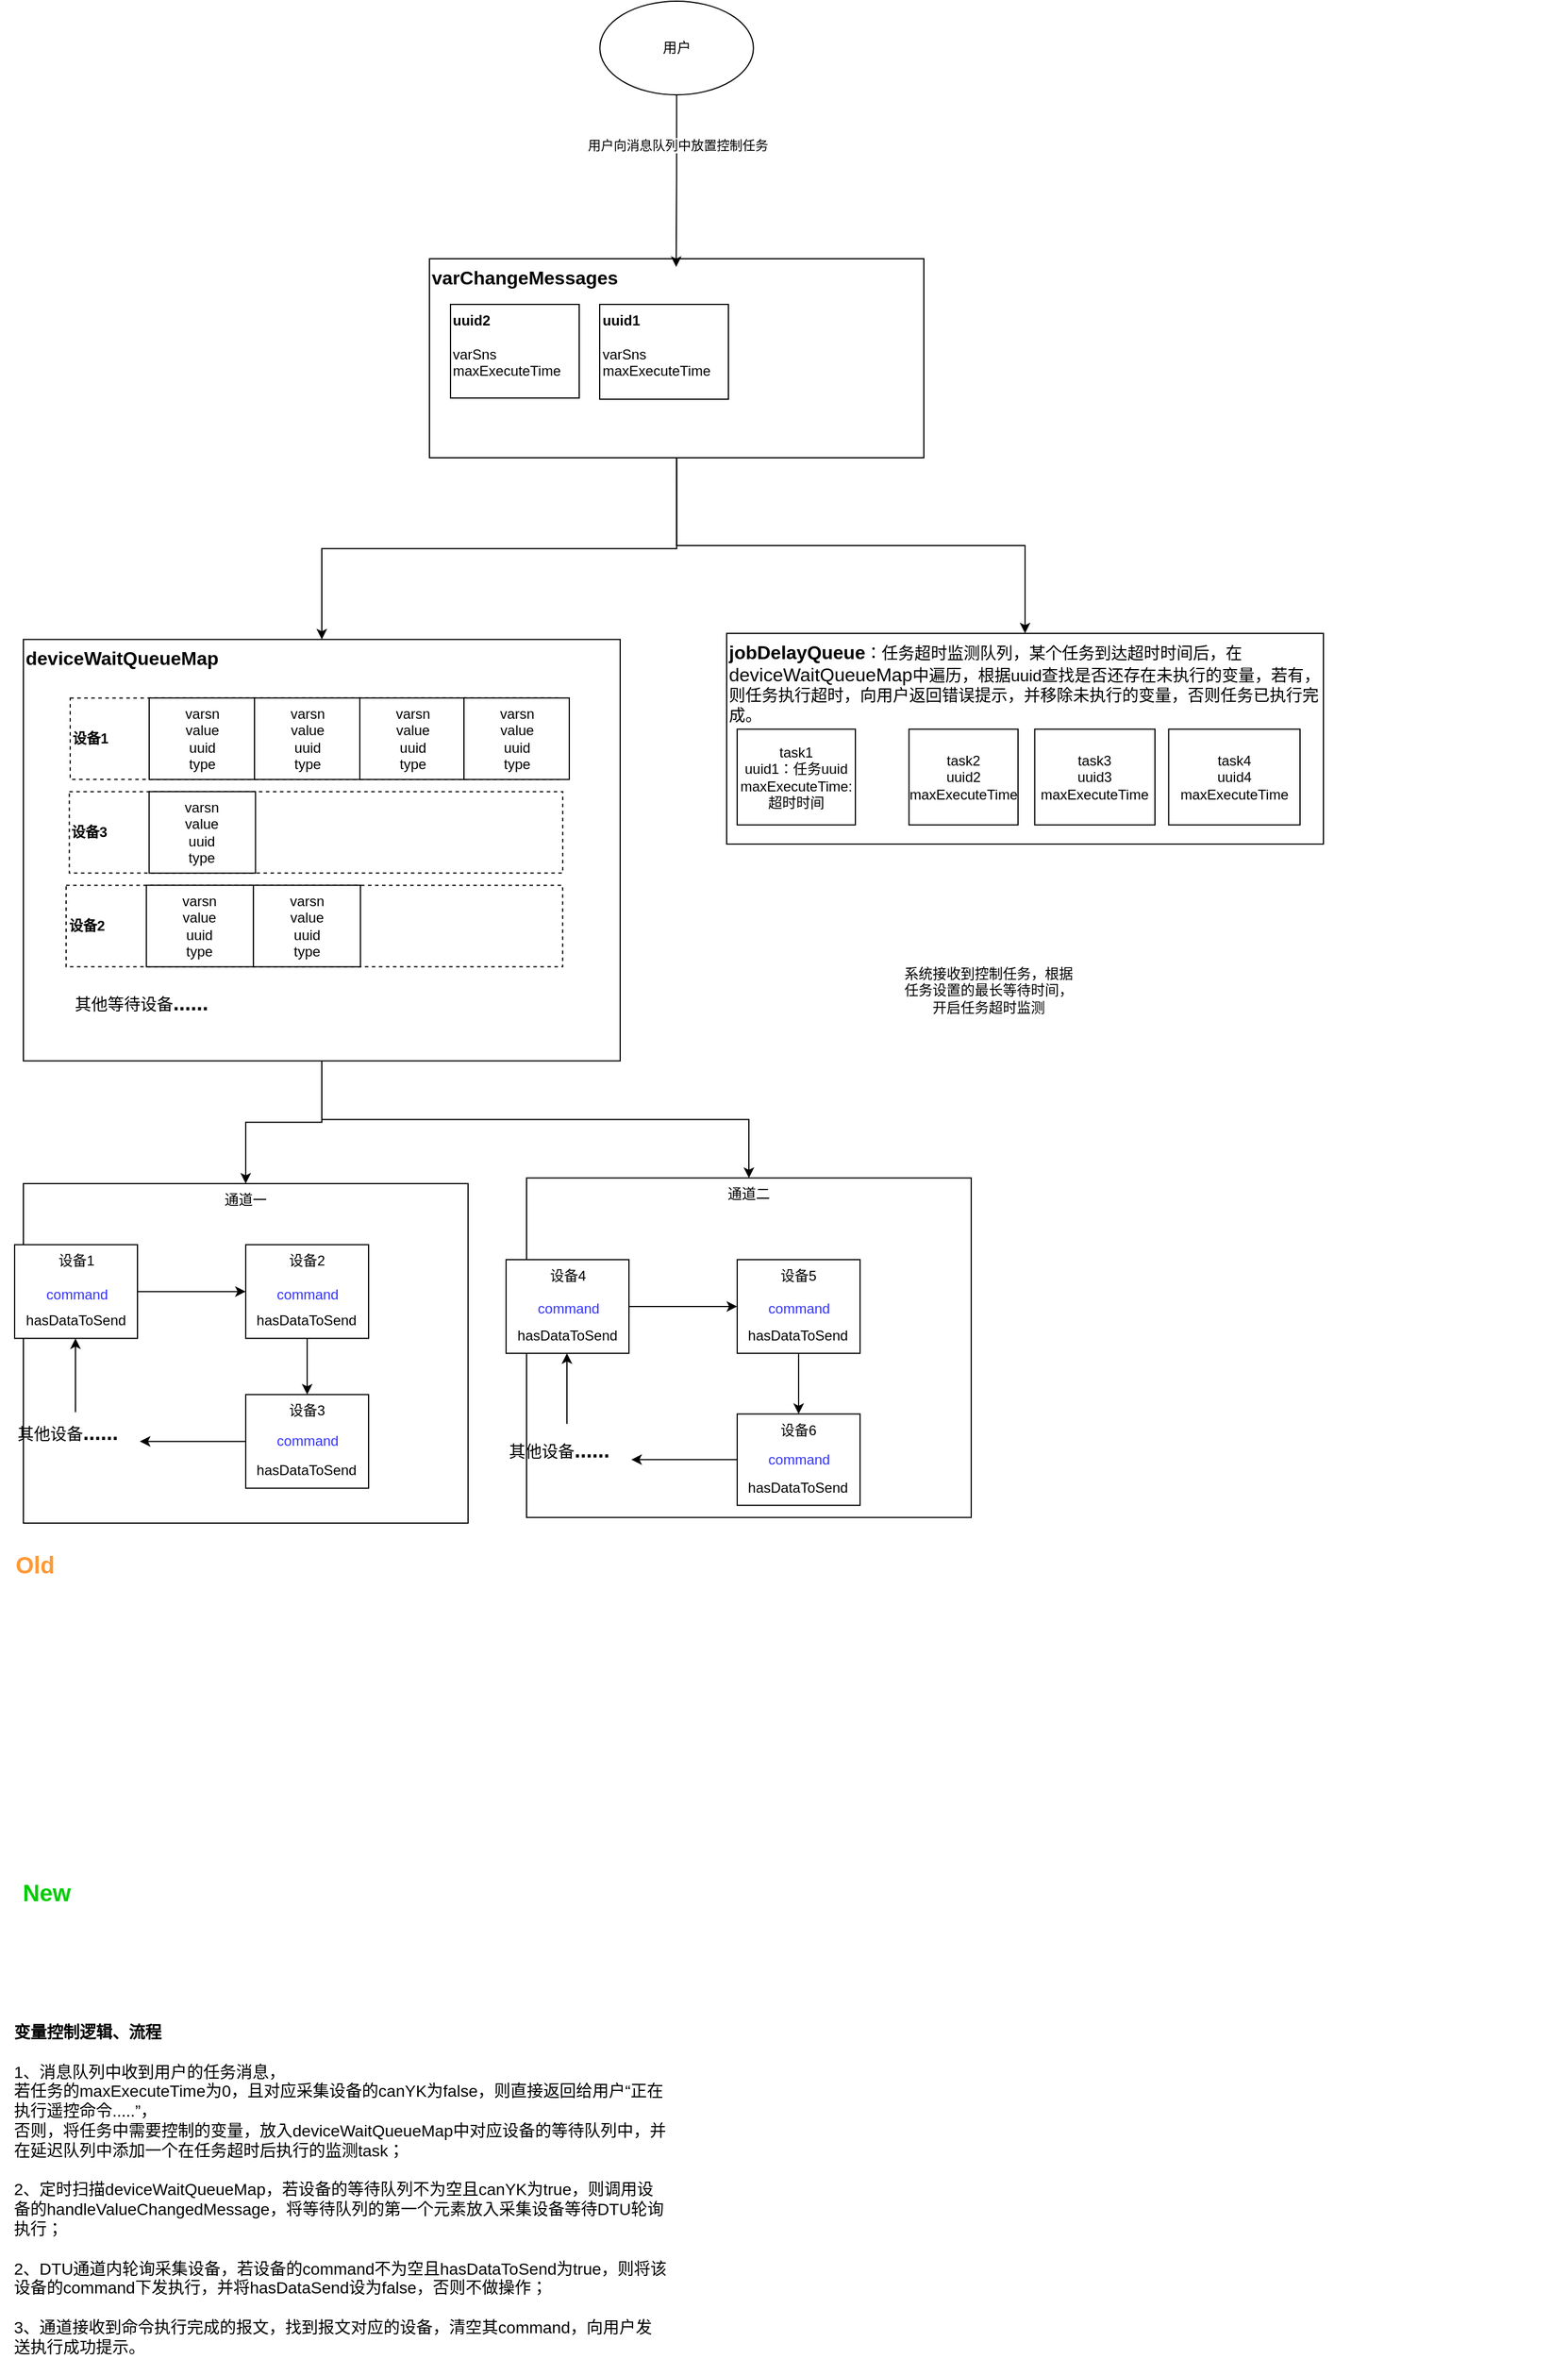 <mxfile version="21.6.6" type="github">
  <diagram name="第 1 页" id="vb60F82lbMc9g9bm6j9_">
    <mxGraphModel dx="1434" dy="3126" grid="1" gridSize="10" guides="1" tooltips="1" connect="1" arrows="1" fold="1" page="1" pageScale="1" pageWidth="827" pageHeight="1169" math="0" shadow="0">
      <root>
        <mxCell id="0" />
        <mxCell id="1" parent="0" />
        <mxCell id="jxshLm3MOeYJrLO8u9Th-48" value="" style="group" vertex="1" connectable="0" parent="1">
          <mxGeometry x="198.75" y="-2250" width="1160" height="1410" as="geometry" />
        </mxCell>
        <mxCell id="jxshLm3MOeYJrLO8u9Th-95" value="" style="group" vertex="1" connectable="0" parent="jxshLm3MOeYJrLO8u9Th-48">
          <mxGeometry x="16.75" y="-10" width="1054.5" height="1410" as="geometry" />
        </mxCell>
        <mxCell id="jxshLm3MOeYJrLO8u9Th-103" value="" style="group" vertex="1" connectable="0" parent="jxshLm3MOeYJrLO8u9Th-95">
          <mxGeometry x="-145.5" y="575.2" width="1100" height="310" as="geometry" />
        </mxCell>
        <mxCell id="jxshLm3MOeYJrLO8u9Th-11" value="&lt;b&gt;&lt;font style=&quot;font-size: 16px;&quot;&gt;deviceWaitQueueMap&lt;/font&gt;&lt;/b&gt;" style="rounded=0;whiteSpace=wrap;html=1;align=left;verticalAlign=top;" vertex="1" parent="jxshLm3MOeYJrLO8u9Th-103">
          <mxGeometry x="-30" y="-50" width="510" height="360" as="geometry" />
        </mxCell>
        <mxCell id="jxshLm3MOeYJrLO8u9Th-94" value="&lt;h1 style=&quot;&quot;&gt;&lt;span style=&quot;font-size: 14px; font-weight: 400;&quot;&gt;其他等待设备&lt;/span&gt;&lt;font style=&quot;font-size: 18px;&quot;&gt;......&lt;/font&gt;&lt;/h1&gt;" style="text;html=1;strokeColor=none;fillColor=none;spacing=5;spacingTop=-20;whiteSpace=wrap;overflow=hidden;rounded=0;verticalAlign=middle;" vertex="1" parent="jxshLm3MOeYJrLO8u9Th-103">
          <mxGeometry x="9.25" y="240" width="433.5" height="58.0" as="geometry" />
        </mxCell>
        <mxCell id="jxshLm3MOeYJrLO8u9Th-70" value="" style="group" vertex="1" connectable="0" parent="jxshLm3MOeYJrLO8u9Th-103">
          <mxGeometry x="10" y="-2.132e-14" width="426.5" height="69.6" as="geometry" />
        </mxCell>
        <mxCell id="jxshLm3MOeYJrLO8u9Th-12" value="&lt;div style=&quot;&quot;&gt;&lt;span style=&quot;background-color: initial;&quot;&gt;&lt;b&gt;设备1&lt;/b&gt;&lt;/span&gt;&lt;/div&gt;" style="rounded=0;whiteSpace=wrap;html=1;verticalAlign=middle;dashed=1;align=left;" vertex="1" parent="jxshLm3MOeYJrLO8u9Th-70">
          <mxGeometry width="417.5" height="69.6" as="geometry" />
        </mxCell>
        <mxCell id="jxshLm3MOeYJrLO8u9Th-17" value="varsn&lt;br&gt;value&lt;br&gt;uuid&lt;br&gt;type" style="rounded=0;whiteSpace=wrap;html=1;" vertex="1" parent="jxshLm3MOeYJrLO8u9Th-70">
          <mxGeometry x="67.5" width="90" height="69.6" as="geometry" />
        </mxCell>
        <mxCell id="jxshLm3MOeYJrLO8u9Th-67" value="varsn&lt;br&gt;value&lt;br&gt;uuid&lt;br&gt;type" style="rounded=0;whiteSpace=wrap;html=1;" vertex="1" parent="jxshLm3MOeYJrLO8u9Th-70">
          <mxGeometry x="247.5" width="90" height="69.6" as="geometry" />
        </mxCell>
        <mxCell id="jxshLm3MOeYJrLO8u9Th-66" value="varsn&lt;br&gt;value&lt;br&gt;uuid&lt;br&gt;type" style="rounded=0;whiteSpace=wrap;html=1;" vertex="1" parent="jxshLm3MOeYJrLO8u9Th-70">
          <mxGeometry x="336.5" width="90" height="69.6" as="geometry" />
        </mxCell>
        <mxCell id="jxshLm3MOeYJrLO8u9Th-65" value="varsn&lt;br&gt;value&lt;br&gt;uuid&lt;br&gt;type" style="rounded=0;whiteSpace=wrap;html=1;" vertex="1" parent="jxshLm3MOeYJrLO8u9Th-70">
          <mxGeometry x="157.5" width="90" height="69.6" as="geometry" />
        </mxCell>
        <mxCell id="jxshLm3MOeYJrLO8u9Th-79" value="" style="group" vertex="1" connectable="0" parent="jxshLm3MOeYJrLO8u9Th-103">
          <mxGeometry x="9.25" y="80" width="430.75" height="69.6" as="geometry" />
        </mxCell>
        <mxCell id="jxshLm3MOeYJrLO8u9Th-80" value="" style="group" vertex="1" connectable="0" parent="jxshLm3MOeYJrLO8u9Th-79">
          <mxGeometry width="430.75" height="69.6" as="geometry" />
        </mxCell>
        <mxCell id="jxshLm3MOeYJrLO8u9Th-81" value="&lt;div style=&quot;&quot;&gt;&lt;span style=&quot;background-color: initial;&quot;&gt;&lt;b&gt;设备3&lt;/b&gt;&lt;/span&gt;&lt;/div&gt;" style="rounded=0;whiteSpace=wrap;html=1;verticalAlign=middle;dashed=1;align=left;" vertex="1" parent="jxshLm3MOeYJrLO8u9Th-80">
          <mxGeometry width="421.66" height="69.6" as="geometry" />
        </mxCell>
        <mxCell id="jxshLm3MOeYJrLO8u9Th-82" value="varsn&lt;br&gt;value&lt;br&gt;uuid&lt;br&gt;type" style="rounded=0;whiteSpace=wrap;html=1;" vertex="1" parent="jxshLm3MOeYJrLO8u9Th-80">
          <mxGeometry x="68.173" width="90.897" height="69.6" as="geometry" />
        </mxCell>
        <mxCell id="jxshLm3MOeYJrLO8u9Th-72" value="" style="group" vertex="1" connectable="0" parent="jxshLm3MOeYJrLO8u9Th-103">
          <mxGeometry x="6.5" y="160" width="433.5" height="69.6" as="geometry" />
        </mxCell>
        <mxCell id="jxshLm3MOeYJrLO8u9Th-73" value="" style="group" vertex="1" connectable="0" parent="jxshLm3MOeYJrLO8u9Th-72">
          <mxGeometry width="433.5" height="69.6" as="geometry" />
        </mxCell>
        <mxCell id="jxshLm3MOeYJrLO8u9Th-74" value="&lt;div style=&quot;&quot;&gt;&lt;span style=&quot;background-color: initial;&quot;&gt;&lt;b&gt;设备2&lt;/b&gt;&lt;/span&gt;&lt;/div&gt;" style="rounded=0;whiteSpace=wrap;html=1;verticalAlign=middle;dashed=1;align=left;" vertex="1" parent="jxshLm3MOeYJrLO8u9Th-73">
          <mxGeometry width="424.352" height="69.6" as="geometry" />
        </mxCell>
        <mxCell id="jxshLm3MOeYJrLO8u9Th-75" value="varsn&lt;br&gt;value&lt;br&gt;uuid&lt;br&gt;type" style="rounded=0;whiteSpace=wrap;html=1;" vertex="1" parent="jxshLm3MOeYJrLO8u9Th-73">
          <mxGeometry x="68.608" width="91.477" height="69.6" as="geometry" />
        </mxCell>
        <mxCell id="jxshLm3MOeYJrLO8u9Th-78" value="varsn&lt;br&gt;value&lt;br&gt;uuid&lt;br&gt;type" style="rounded=0;whiteSpace=wrap;html=1;" vertex="1" parent="jxshLm3MOeYJrLO8u9Th-73">
          <mxGeometry x="160.085" width="91.477" height="69.6" as="geometry" />
        </mxCell>
        <mxCell id="aZvtLxzP1V7c9dnlBgdm-59" value="" style="group" parent="jxshLm3MOeYJrLO8u9Th-95" vertex="1" connectable="0">
          <mxGeometry x="425.5" y="520" width="510" height="180" as="geometry" />
        </mxCell>
        <mxCell id="aZvtLxzP1V7c9dnlBgdm-54" value="&lt;font style=&quot;&quot;&gt;&lt;b style=&quot;&quot;&gt;&lt;font style=&quot;font-size: 16px;&quot;&gt;jobDelayQueue&lt;/font&gt;&lt;/b&gt;&lt;span style=&quot;font-size: 14px;&quot;&gt;：任务超时监测队列，某个任务到达超时时间后，在&lt;/span&gt;&lt;span style=&quot;border-color: var(--border-color);&quot;&gt;&lt;font style=&quot;border-color: var(--border-color); font-size: 16px;&quot;&gt;deviceWaitQueueMap&lt;/font&gt;&lt;/span&gt;&lt;span style=&quot;font-size: 14px; border-color: var(--border-color);&quot;&gt;中遍历，根据uuid查找是否还存在未执行的变量，若有&lt;/span&gt;&lt;span style=&quot;font-size: 14px;&quot;&gt;，则任务执行超时，向用户返回错误提示，并移除未执行的变量，否则任务已执行完成。&lt;/span&gt;&lt;/font&gt;" style="rounded=0;whiteSpace=wrap;html=1;align=left;verticalAlign=top;" parent="aZvtLxzP1V7c9dnlBgdm-59" vertex="1">
          <mxGeometry width="510" height="180" as="geometry" />
        </mxCell>
        <mxCell id="aZvtLxzP1V7c9dnlBgdm-55" value="task1&lt;br&gt;uuid1：任务uuid&lt;br&gt;maxExecuteTime:超时时间" style="rounded=0;whiteSpace=wrap;html=1;align=center;" parent="aZvtLxzP1V7c9dnlBgdm-59" vertex="1">
          <mxGeometry x="8.97" y="81.82" width="101.03" height="81.82" as="geometry" />
        </mxCell>
        <mxCell id="aZvtLxzP1V7c9dnlBgdm-56" value="task4&lt;br&gt;uuid4&lt;br&gt;maxExecuteTime" style="rounded=0;whiteSpace=wrap;html=1;" parent="aZvtLxzP1V7c9dnlBgdm-59" vertex="1">
          <mxGeometry x="377.73" y="81.82" width="112.27" height="81.82" as="geometry" />
        </mxCell>
        <mxCell id="aZvtLxzP1V7c9dnlBgdm-57" value="task2&lt;br&gt;uuid2&lt;br style=&quot;border-color: var(--border-color);&quot;&gt;maxExecuteTime" style="rounded=0;whiteSpace=wrap;html=1;" parent="aZvtLxzP1V7c9dnlBgdm-59" vertex="1">
          <mxGeometry x="155.82" y="81.82" width="93.18" height="81.82" as="geometry" />
        </mxCell>
        <mxCell id="aZvtLxzP1V7c9dnlBgdm-58" value="task3&lt;br&gt;uuid3&lt;br style=&quot;border-color: var(--border-color);&quot;&gt;maxExecuteTime" style="rounded=0;whiteSpace=wrap;html=1;" parent="aZvtLxzP1V7c9dnlBgdm-59" vertex="1">
          <mxGeometry x="263.27" y="81.82" width="102.73" height="81.82" as="geometry" />
        </mxCell>
        <mxCell id="jxshLm3MOeYJrLO8u9Th-4" value="用户" style="ellipse;whiteSpace=wrap;html=1;" vertex="1" parent="jxshLm3MOeYJrLO8u9Th-95">
          <mxGeometry x="317.13" y="-20" width="131.25" height="80" as="geometry" />
        </mxCell>
        <mxCell id="jxshLm3MOeYJrLO8u9Th-10" style="edgeStyle=orthogonalEdgeStyle;rounded=0;orthogonalLoop=1;jettySize=auto;html=1;entryX=0.5;entryY=0;entryDx=0;entryDy=0;" edge="1" parent="jxshLm3MOeYJrLO8u9Th-95" source="jxshLm3MOeYJrLO8u9Th-1" target="aZvtLxzP1V7c9dnlBgdm-54">
          <mxGeometry relative="1" as="geometry">
            <mxPoint x="489.5" y="330" as="targetPoint" />
          </mxGeometry>
        </mxCell>
        <mxCell id="jxshLm3MOeYJrLO8u9Th-102" value="系统接收到控制任务，根据任务设置的最长等待时间，开启任务超时监测" style="text;html=1;strokeColor=none;fillColor=none;align=center;verticalAlign=middle;whiteSpace=wrap;rounded=0;" vertex="1" parent="jxshLm3MOeYJrLO8u9Th-95">
          <mxGeometry x="574.5" y="780" width="150" height="90" as="geometry" />
        </mxCell>
        <mxCell id="jxshLm3MOeYJrLO8u9Th-40" value="&lt;h1 style=&quot;&quot;&gt;&lt;span style=&quot;font-size: 14px; font-weight: 400;&quot;&gt;其他消息&lt;/span&gt;&lt;font style=&quot;font-size: 18px;&quot;&gt;......&lt;/font&gt;&lt;/h1&gt;" style="text;html=1;strokeColor=none;fillColor=none;spacing=5;spacingTop=-20;whiteSpace=wrap;overflow=hidden;rounded=0;verticalAlign=middle;" vertex="1" parent="jxshLm3MOeYJrLO8u9Th-95">
          <mxGeometry x="371.383" y="240" width="106.986" height="50" as="geometry" />
        </mxCell>
        <mxCell id="jxshLm3MOeYJrLO8u9Th-43" value="" style="group" vertex="1" connectable="0" parent="jxshLm3MOeYJrLO8u9Th-95">
          <mxGeometry x="174.5" y="180" width="422.5" height="170" as="geometry" />
        </mxCell>
        <mxCell id="jxshLm3MOeYJrLO8u9Th-107" value="" style="group" vertex="1" connectable="0" parent="jxshLm3MOeYJrLO8u9Th-43">
          <mxGeometry width="422.5" height="170" as="geometry" />
        </mxCell>
        <mxCell id="jxshLm3MOeYJrLO8u9Th-1" value="&lt;b&gt;&lt;font style=&quot;font-size: 16px;&quot;&gt;varChangeMessages&lt;/font&gt;&lt;/b&gt;" style="rounded=0;whiteSpace=wrap;html=1;align=left;verticalAlign=top;" vertex="1" parent="jxshLm3MOeYJrLO8u9Th-107">
          <mxGeometry x="-2.99" y="20" width="422.5" height="170" as="geometry" />
        </mxCell>
        <mxCell id="aZvtLxzP1V7c9dnlBgdm-35" value="&lt;b&gt;uuid1&lt;/b&gt;&lt;br&gt;&lt;br&gt;varSns&lt;br&gt;maxExecuteTime" style="text;html=1;strokeColor=default;fillColor=none;align=left;verticalAlign=top;whiteSpace=wrap;rounded=0;" parent="jxshLm3MOeYJrLO8u9Th-107" vertex="1">
          <mxGeometry x="142.5" y="59" width="110" height="81" as="geometry" />
        </mxCell>
        <mxCell id="aZvtLxzP1V7c9dnlBgdm-37" value="&lt;b&gt;uuid2&lt;/b&gt;&lt;br&gt;&lt;br&gt;varSns&lt;br&gt;maxExecuteTime" style="text;html=1;strokeColor=default;fillColor=none;align=left;verticalAlign=top;whiteSpace=wrap;rounded=0;" parent="jxshLm3MOeYJrLO8u9Th-107" vertex="1">
          <mxGeometry x="15" y="59" width="110" height="80" as="geometry" />
        </mxCell>
        <mxCell id="jxshLm3MOeYJrLO8u9Th-112" style="edgeStyle=orthogonalEdgeStyle;rounded=0;orthogonalLoop=1;jettySize=auto;html=1;exitX=0.5;exitY=1;exitDx=0;exitDy=0;entryX=0.5;entryY=0;entryDx=0;entryDy=0;" edge="1" parent="jxshLm3MOeYJrLO8u9Th-95" source="jxshLm3MOeYJrLO8u9Th-1" target="jxshLm3MOeYJrLO8u9Th-11">
          <mxGeometry relative="1" as="geometry" />
        </mxCell>
        <mxCell id="jxshLm3MOeYJrLO8u9Th-42" style="edgeStyle=orthogonalEdgeStyle;rounded=0;orthogonalLoop=1;jettySize=auto;html=1;entryX=0.499;entryY=0.041;entryDx=0;entryDy=0;entryPerimeter=0;" edge="1" parent="jxshLm3MOeYJrLO8u9Th-95" source="jxshLm3MOeYJrLO8u9Th-4" target="jxshLm3MOeYJrLO8u9Th-1">
          <mxGeometry relative="1" as="geometry" />
        </mxCell>
        <mxCell id="jxshLm3MOeYJrLO8u9Th-109" value="用户向消息队列中放置控制任务" style="edgeLabel;html=1;align=center;verticalAlign=middle;resizable=0;points=[];" vertex="1" connectable="0" parent="jxshLm3MOeYJrLO8u9Th-42">
          <mxGeometry x="-0.418" relative="1" as="geometry">
            <mxPoint as="offset" />
          </mxGeometry>
        </mxCell>
        <mxCell id="aZvtLxzP1V7c9dnlBgdm-1" value="通道一" style="rounded=0;whiteSpace=wrap;html=1;verticalAlign=top;" parent="jxshLm3MOeYJrLO8u9Th-95" vertex="1">
          <mxGeometry x="-175.5" y="990" width="380" height="290" as="geometry" />
        </mxCell>
        <mxCell id="jxshLm3MOeYJrLO8u9Th-115" style="edgeStyle=orthogonalEdgeStyle;rounded=0;orthogonalLoop=1;jettySize=auto;html=1;" edge="1" parent="jxshLm3MOeYJrLO8u9Th-95" source="jxshLm3MOeYJrLO8u9Th-11" target="aZvtLxzP1V7c9dnlBgdm-1">
          <mxGeometry relative="1" as="geometry" />
        </mxCell>
        <mxCell id="jxshLm3MOeYJrLO8u9Th-104" value="" style="group" vertex="1" connectable="0" parent="1">
          <mxGeometry x="100" y="-820" width="980" height="470" as="geometry" />
        </mxCell>
        <mxCell id="NzLtEGVgidF3bGFGC7xt-2" value="" style="group" parent="jxshLm3MOeYJrLO8u9Th-104" vertex="1" connectable="0">
          <mxGeometry x="-67.5" y="-397.8" width="492.5" height="208" as="geometry" />
        </mxCell>
        <mxCell id="aZvtLxzP1V7c9dnlBgdm-68" value="" style="group" parent="NzLtEGVgidF3bGFGC7xt-2" vertex="1" connectable="0">
          <mxGeometry width="105" height="80" as="geometry" />
        </mxCell>
        <mxCell id="aZvtLxzP1V7c9dnlBgdm-69" value="设备1" style="rounded=0;whiteSpace=wrap;html=1;verticalAlign=top;" parent="aZvtLxzP1V7c9dnlBgdm-68" vertex="1">
          <mxGeometry width="105" height="80" as="geometry" />
        </mxCell>
        <mxCell id="aZvtLxzP1V7c9dnlBgdm-70" value="&lt;font color=&quot;#3333ff&quot;&gt;command&lt;/font&gt;" style="text;html=1;strokeColor=none;fillColor=none;align=center;verticalAlign=middle;whiteSpace=wrap;rounded=0;" parent="aZvtLxzP1V7c9dnlBgdm-68" vertex="1">
          <mxGeometry x="23" y="30" width="60" height="25" as="geometry" />
        </mxCell>
        <mxCell id="aZvtLxzP1V7c9dnlBgdm-71" value="&lt;div style=&quot;&quot;&gt;&lt;pre style=&quot;&quot;&gt;&lt;font face=&quot;Helvetica&quot; style=&quot;font-size: 12px;&quot;&gt;hasDataToSend&lt;/font&gt;&lt;/pre&gt;&lt;/div&gt;" style="text;html=1;strokeColor=none;fillColor=none;align=center;verticalAlign=middle;whiteSpace=wrap;rounded=0;" parent="aZvtLxzP1V7c9dnlBgdm-68" vertex="1">
          <mxGeometry x="2" y="50" width="100" height="30" as="geometry" />
        </mxCell>
        <mxCell id="aZvtLxzP1V7c9dnlBgdm-89" style="edgeStyle=orthogonalEdgeStyle;rounded=0;orthogonalLoop=1;jettySize=auto;html=1;entryX=0.5;entryY=1;entryDx=0;entryDy=0;" parent="NzLtEGVgidF3bGFGC7xt-2" source="aZvtLxzP1V7c9dnlBgdm-79" target="aZvtLxzP1V7c9dnlBgdm-71" edge="1">
          <mxGeometry relative="1" as="geometry" />
        </mxCell>
        <mxCell id="aZvtLxzP1V7c9dnlBgdm-79" value="&lt;h1 style=&quot;&quot;&gt;&lt;span style=&quot;font-size: 14px; font-weight: 400;&quot;&gt;其他设备&lt;/span&gt;&lt;font style=&quot;font-size: 18px;&quot;&gt;......&lt;/font&gt;&lt;/h1&gt;" style="text;html=1;strokeColor=none;fillColor=none;spacing=5;spacingTop=-20;whiteSpace=wrap;overflow=hidden;rounded=0;verticalAlign=middle;" parent="NzLtEGVgidF3bGFGC7xt-2" vertex="1">
          <mxGeometry x="-3" y="143" width="110" height="50" as="geometry" />
        </mxCell>
        <mxCell id="aZvtLxzP1V7c9dnlBgdm-91" value="" style="group" parent="NzLtEGVgidF3bGFGC7xt-2" vertex="1" connectable="0">
          <mxGeometry x="197.5" width="105" height="80" as="geometry" />
        </mxCell>
        <mxCell id="aZvtLxzP1V7c9dnlBgdm-92" value="设备2" style="rounded=0;whiteSpace=wrap;html=1;verticalAlign=top;" parent="aZvtLxzP1V7c9dnlBgdm-91" vertex="1">
          <mxGeometry width="105" height="80" as="geometry" />
        </mxCell>
        <mxCell id="aZvtLxzP1V7c9dnlBgdm-93" value="&lt;font color=&quot;#3333ff&quot;&gt;command&lt;/font&gt;" style="text;html=1;strokeColor=none;fillColor=none;align=center;verticalAlign=middle;whiteSpace=wrap;rounded=0;" parent="aZvtLxzP1V7c9dnlBgdm-91" vertex="1">
          <mxGeometry x="23" y="30" width="60" height="25" as="geometry" />
        </mxCell>
        <mxCell id="aZvtLxzP1V7c9dnlBgdm-94" value="&lt;div style=&quot;&quot;&gt;&lt;pre style=&quot;&quot;&gt;&lt;font face=&quot;Helvetica&quot; style=&quot;font-size: 12px;&quot;&gt;hasDataToSend&lt;/font&gt;&lt;/pre&gt;&lt;/div&gt;" style="text;html=1;strokeColor=none;fillColor=none;align=center;verticalAlign=middle;whiteSpace=wrap;rounded=0;" parent="aZvtLxzP1V7c9dnlBgdm-91" vertex="1">
          <mxGeometry x="2" y="50" width="100" height="30" as="geometry" />
        </mxCell>
        <mxCell id="aZvtLxzP1V7c9dnlBgdm-95" style="edgeStyle=orthogonalEdgeStyle;rounded=0;orthogonalLoop=1;jettySize=auto;html=1;entryX=0;entryY=0.5;entryDx=0;entryDy=0;" parent="NzLtEGVgidF3bGFGC7xt-2" source="aZvtLxzP1V7c9dnlBgdm-69" target="aZvtLxzP1V7c9dnlBgdm-92" edge="1">
          <mxGeometry relative="1" as="geometry" />
        </mxCell>
        <mxCell id="aZvtLxzP1V7c9dnlBgdm-73" value="" style="group" parent="NzLtEGVgidF3bGFGC7xt-2" vertex="1" connectable="0">
          <mxGeometry x="197.5" y="128" width="105" height="80" as="geometry" />
        </mxCell>
        <mxCell id="aZvtLxzP1V7c9dnlBgdm-74" value="设备3" style="rounded=0;whiteSpace=wrap;html=1;verticalAlign=top;" parent="aZvtLxzP1V7c9dnlBgdm-73" vertex="1">
          <mxGeometry width="105" height="80" as="geometry" />
        </mxCell>
        <mxCell id="aZvtLxzP1V7c9dnlBgdm-75" value="&lt;font color=&quot;#3333ff&quot;&gt;command&lt;/font&gt;" style="text;html=1;strokeColor=none;fillColor=none;align=center;verticalAlign=middle;whiteSpace=wrap;rounded=0;" parent="aZvtLxzP1V7c9dnlBgdm-73" vertex="1">
          <mxGeometry x="23" y="25" width="60" height="30" as="geometry" />
        </mxCell>
        <mxCell id="aZvtLxzP1V7c9dnlBgdm-76" value="&lt;div style=&quot;&quot;&gt;&lt;pre style=&quot;&quot;&gt;&lt;font face=&quot;Helvetica&quot; style=&quot;font-size: 12px;&quot;&gt;hasDataToSend&lt;/font&gt;&lt;/pre&gt;&lt;/div&gt;" style="text;html=1;strokeColor=none;fillColor=none;align=center;verticalAlign=middle;whiteSpace=wrap;rounded=0;" parent="aZvtLxzP1V7c9dnlBgdm-73" vertex="1">
          <mxGeometry x="2" y="50" width="100" height="30" as="geometry" />
        </mxCell>
        <mxCell id="aZvtLxzP1V7c9dnlBgdm-96" style="edgeStyle=orthogonalEdgeStyle;rounded=0;orthogonalLoop=1;jettySize=auto;html=1;entryX=0.5;entryY=0;entryDx=0;entryDy=0;" parent="NzLtEGVgidF3bGFGC7xt-2" source="aZvtLxzP1V7c9dnlBgdm-92" target="aZvtLxzP1V7c9dnlBgdm-74" edge="1">
          <mxGeometry relative="1" as="geometry" />
        </mxCell>
        <mxCell id="aZvtLxzP1V7c9dnlBgdm-80" style="edgeStyle=orthogonalEdgeStyle;rounded=0;orthogonalLoop=1;jettySize=auto;html=1;exitX=0;exitY=0.5;exitDx=0;exitDy=0;entryX=1;entryY=0.5;entryDx=0;entryDy=0;" parent="NzLtEGVgidF3bGFGC7xt-2" source="aZvtLxzP1V7c9dnlBgdm-74" target="aZvtLxzP1V7c9dnlBgdm-79" edge="1">
          <mxGeometry relative="1" as="geometry" />
        </mxCell>
        <mxCell id="jxshLm3MOeYJrLO8u9Th-105" value="" style="group" vertex="1" connectable="0" parent="jxshLm3MOeYJrLO8u9Th-104">
          <mxGeometry x="320" y="-454.8" width="560" height="320" as="geometry" />
        </mxCell>
        <mxCell id="NzLtEGVgidF3bGFGC7xt-3" value="通道二" style="rounded=0;whiteSpace=wrap;html=1;verticalAlign=top;" parent="jxshLm3MOeYJrLO8u9Th-105" vertex="1">
          <mxGeometry x="50" width="380" height="290" as="geometry" />
        </mxCell>
        <mxCell id="NzLtEGVgidF3bGFGC7xt-4" value="" style="group" parent="jxshLm3MOeYJrLO8u9Th-105" vertex="1" connectable="0">
          <mxGeometry x="32.5" y="69.747" width="492.5" height="208.02" as="geometry" />
        </mxCell>
        <mxCell id="NzLtEGVgidF3bGFGC7xt-5" value="" style="group" parent="NzLtEGVgidF3bGFGC7xt-4" vertex="1" connectable="0">
          <mxGeometry width="105" height="80" as="geometry" />
        </mxCell>
        <mxCell id="NzLtEGVgidF3bGFGC7xt-6" value="设备4" style="rounded=0;whiteSpace=wrap;html=1;verticalAlign=top;" parent="NzLtEGVgidF3bGFGC7xt-5" vertex="1">
          <mxGeometry width="105" height="80" as="geometry" />
        </mxCell>
        <mxCell id="NzLtEGVgidF3bGFGC7xt-7" value="&lt;font color=&quot;#3333ff&quot;&gt;command&lt;/font&gt;" style="text;html=1;strokeColor=none;fillColor=none;align=center;verticalAlign=middle;whiteSpace=wrap;rounded=0;" parent="NzLtEGVgidF3bGFGC7xt-5" vertex="1">
          <mxGeometry x="23" y="30" width="60" height="25" as="geometry" />
        </mxCell>
        <mxCell id="NzLtEGVgidF3bGFGC7xt-8" value="&lt;div style=&quot;&quot;&gt;&lt;pre style=&quot;&quot;&gt;&lt;font face=&quot;Helvetica&quot; style=&quot;font-size: 12px;&quot;&gt;hasDataToSend&lt;/font&gt;&lt;/pre&gt;&lt;/div&gt;" style="text;html=1;strokeColor=none;fillColor=none;align=center;verticalAlign=middle;whiteSpace=wrap;rounded=0;" parent="NzLtEGVgidF3bGFGC7xt-5" vertex="1">
          <mxGeometry x="2" y="50" width="100" height="30" as="geometry" />
        </mxCell>
        <mxCell id="NzLtEGVgidF3bGFGC7xt-16" value="" style="group" parent="NzLtEGVgidF3bGFGC7xt-4" vertex="1" connectable="0">
          <mxGeometry x="197.5" width="105" height="80" as="geometry" />
        </mxCell>
        <mxCell id="NzLtEGVgidF3bGFGC7xt-17" value="设备5" style="rounded=0;whiteSpace=wrap;html=1;verticalAlign=top;" parent="NzLtEGVgidF3bGFGC7xt-16" vertex="1">
          <mxGeometry width="105" height="80" as="geometry" />
        </mxCell>
        <mxCell id="NzLtEGVgidF3bGFGC7xt-18" value="&lt;font color=&quot;#3333ff&quot;&gt;command&lt;/font&gt;" style="text;html=1;strokeColor=none;fillColor=none;align=center;verticalAlign=middle;whiteSpace=wrap;rounded=0;" parent="NzLtEGVgidF3bGFGC7xt-16" vertex="1">
          <mxGeometry x="23" y="30" width="60" height="25" as="geometry" />
        </mxCell>
        <mxCell id="NzLtEGVgidF3bGFGC7xt-19" value="&lt;div style=&quot;&quot;&gt;&lt;pre style=&quot;&quot;&gt;&lt;font face=&quot;Helvetica&quot; style=&quot;font-size: 12px;&quot;&gt;hasDataToSend&lt;/font&gt;&lt;/pre&gt;&lt;/div&gt;" style="text;html=1;strokeColor=none;fillColor=none;align=center;verticalAlign=middle;whiteSpace=wrap;rounded=0;" parent="NzLtEGVgidF3bGFGC7xt-16" vertex="1">
          <mxGeometry x="2" y="50" width="100" height="30" as="geometry" />
        </mxCell>
        <mxCell id="NzLtEGVgidF3bGFGC7xt-20" style="edgeStyle=orthogonalEdgeStyle;rounded=0;orthogonalLoop=1;jettySize=auto;html=1;entryX=0;entryY=0.5;entryDx=0;entryDy=0;" parent="NzLtEGVgidF3bGFGC7xt-4" source="NzLtEGVgidF3bGFGC7xt-6" target="NzLtEGVgidF3bGFGC7xt-17" edge="1">
          <mxGeometry relative="1" as="geometry" />
        </mxCell>
        <mxCell id="NzLtEGVgidF3bGFGC7xt-14" value="&lt;h1 style=&quot;&quot;&gt;&lt;span style=&quot;font-size: 14px; font-weight: 400;&quot;&gt;其他设备&lt;/span&gt;&lt;font style=&quot;font-size: 18px;&quot;&gt;......&lt;/font&gt;&lt;/h1&gt;" style="text;html=1;strokeColor=none;fillColor=none;spacing=5;spacingTop=-20;whiteSpace=wrap;overflow=hidden;rounded=0;verticalAlign=middle;" parent="jxshLm3MOeYJrLO8u9Th-105" vertex="1">
          <mxGeometry x="29.5" y="210.002" width="110" height="61.181" as="geometry" />
        </mxCell>
        <mxCell id="NzLtEGVgidF3bGFGC7xt-13" style="edgeStyle=orthogonalEdgeStyle;rounded=0;orthogonalLoop=1;jettySize=auto;html=1;entryX=0.5;entryY=1;entryDx=0;entryDy=0;" parent="jxshLm3MOeYJrLO8u9Th-105" source="NzLtEGVgidF3bGFGC7xt-14" target="NzLtEGVgidF3bGFGC7xt-8" edge="1">
          <mxGeometry relative="1" as="geometry" />
        </mxCell>
        <mxCell id="jxshLm3MOeYJrLO8u9Th-114" style="edgeStyle=orthogonalEdgeStyle;rounded=0;orthogonalLoop=1;jettySize=auto;html=1;" edge="1" parent="jxshLm3MOeYJrLO8u9Th-105" source="NzLtEGVgidF3bGFGC7xt-10" target="NzLtEGVgidF3bGFGC7xt-14">
          <mxGeometry relative="1" as="geometry" />
        </mxCell>
        <mxCell id="NzLtEGVgidF3bGFGC7xt-9" value="" style="group" parent="jxshLm3MOeYJrLO8u9Th-105" vertex="1" connectable="0">
          <mxGeometry x="230" y="201.587" width="105" height="78.02" as="geometry" />
        </mxCell>
        <mxCell id="NzLtEGVgidF3bGFGC7xt-10" value="设备6" style="rounded=0;whiteSpace=wrap;html=1;verticalAlign=top;" parent="NzLtEGVgidF3bGFGC7xt-9" vertex="1">
          <mxGeometry width="105" height="78.02" as="geometry" />
        </mxCell>
        <mxCell id="NzLtEGVgidF3bGFGC7xt-11" value="&lt;font color=&quot;#3333ff&quot;&gt;command&lt;/font&gt;" style="text;html=1;strokeColor=none;fillColor=none;align=center;verticalAlign=middle;whiteSpace=wrap;rounded=0;" parent="NzLtEGVgidF3bGFGC7xt-9" vertex="1">
          <mxGeometry x="23" y="24.381" width="60" height="29.258" as="geometry" />
        </mxCell>
        <mxCell id="NzLtEGVgidF3bGFGC7xt-12" value="&lt;div style=&quot;&quot;&gt;&lt;pre style=&quot;&quot;&gt;&lt;font face=&quot;Helvetica&quot; style=&quot;font-size: 12px;&quot;&gt;hasDataToSend&lt;/font&gt;&lt;/pre&gt;&lt;/div&gt;" style="text;html=1;strokeColor=none;fillColor=none;align=center;verticalAlign=middle;whiteSpace=wrap;rounded=0;" parent="NzLtEGVgidF3bGFGC7xt-9" vertex="1">
          <mxGeometry x="2" y="48.763" width="100" height="29.258" as="geometry" />
        </mxCell>
        <mxCell id="NzLtEGVgidF3bGFGC7xt-21" style="edgeStyle=orthogonalEdgeStyle;rounded=0;orthogonalLoop=1;jettySize=auto;html=1;" parent="jxshLm3MOeYJrLO8u9Th-105" source="NzLtEGVgidF3bGFGC7xt-17" target="NzLtEGVgidF3bGFGC7xt-10" edge="1">
          <mxGeometry relative="1" as="geometry" />
        </mxCell>
        <mxCell id="jxshLm3MOeYJrLO8u9Th-117" value="&lt;font style=&quot;font-size: 14px;&quot;&gt;&lt;b style=&quot;font-size: 14px;&quot;&gt;变量控制逻辑、流程&lt;/b&gt;&lt;br&gt;&lt;br&gt;&lt;span style=&quot;font-size: 14px;&quot;&gt;1、消息队列中收到用户的任务消息，&lt;/span&gt;&lt;br&gt;&lt;span style=&quot;font-size: 14px;&quot;&gt;若任务的maxExecuteTime为0，且对应采集设备的canYK为false，则直接返回给用户“正在执行遥控命令.....”，&lt;/span&gt;&lt;br&gt;&lt;span style=&quot;font-size: 14px;&quot;&gt;否则，将任务中需要控制的变量，放入&lt;/span&gt;&lt;span style=&quot;border-color: var(--border-color);&quot;&gt;&lt;font style=&quot;border-color: var(--border-color); font-size: 14px;&quot;&gt;deviceWaitQueueMap中对应设备的等待队列中，并在延迟队列中添加一个在任务超时后执行的监测task；&lt;br&gt;&lt;/font&gt;&lt;/span&gt;&lt;br&gt;2、定时扫描deviceWaitQueueMap，若设备的等待队列不为空且canYK为true，则调用设备的handleValueChangedMessage，将等待队列的第一个元素放入采集设备等待DTU轮询执行；&lt;br&gt;&lt;br&gt;&lt;span style=&quot;font-size: 14px;&quot;&gt;2、DTU通道内轮询采集设备，若设备的command不为空且hasDataToSend为true，则将该设备的command下发执行，并将hasDataSend设为false，否则不做操作；&lt;/span&gt;&lt;br&gt;&lt;br&gt;&lt;span style=&quot;font-size: 14px;&quot;&gt;3、通道接收到命令执行完成的报文，找到报文对应的设备，清空其command，向用户发送执行成功提示。&lt;/span&gt;&lt;br&gt;&lt;/font&gt;" style="text;html=1;strokeColor=none;fillColor=none;align=left;verticalAlign=top;whiteSpace=wrap;rounded=0;" vertex="1" parent="jxshLm3MOeYJrLO8u9Th-104">
          <mxGeometry x="-70" y="260" width="560" height="210" as="geometry" />
        </mxCell>
        <mxCell id="jxshLm3MOeYJrLO8u9Th-108" value="" style="group" vertex="1" connectable="0" parent="1">
          <mxGeometry x="632.99" y="-2130" width="92" height="30" as="geometry" />
        </mxCell>
        <mxCell id="jxshLm3MOeYJrLO8u9Th-116" style="edgeStyle=orthogonalEdgeStyle;rounded=0;orthogonalLoop=1;jettySize=auto;html=1;entryX=0.5;entryY=0;entryDx=0;entryDy=0;" edge="1" parent="1" source="jxshLm3MOeYJrLO8u9Th-11" target="NzLtEGVgidF3bGFGC7xt-3">
          <mxGeometry relative="1" as="geometry" />
        </mxCell>
        <mxCell id="jxshLm3MOeYJrLO8u9Th-118" value="&lt;b style=&quot;font-size: 20px;&quot;&gt;&lt;font color=&quot;#ff9933&quot; style=&quot;font-size: 20px;&quot;&gt;Old&lt;/font&gt;&lt;/b&gt;" style="text;html=1;align=center;verticalAlign=middle;whiteSpace=wrap;rounded=0;fontSize=20;" vertex="1" parent="1">
          <mxGeometry x="20" y="-960" width="60" height="30" as="geometry" />
        </mxCell>
        <mxCell id="aZvtLxzP1V7c9dnlBgdm-103" value="&lt;b style=&quot;font-size: 20px;&quot;&gt;&lt;font color=&quot;#00cc00&quot; style=&quot;font-size: 20px;&quot;&gt;New&lt;/font&gt;&lt;/b&gt;" style="text;html=1;align=center;verticalAlign=middle;whiteSpace=wrap;rounded=0;fontSize=20;" parent="1" vertex="1">
          <mxGeometry x="30" y="-680" width="60" height="30" as="geometry" />
        </mxCell>
      </root>
    </mxGraphModel>
  </diagram>
</mxfile>
